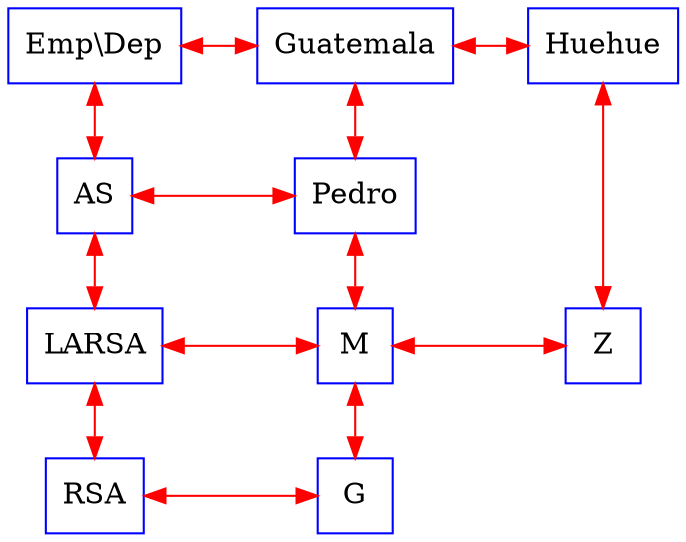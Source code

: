 digraph G {
rankdir = TB;
node [shape=rectangle, color=blue, height=0.5, width=0.5];
edge [color= red];
graph[ nodesep = 0.5];
nodeXY [label="Emp\\Dep"];
nodeXGuatemala [label="Guatemala"];
nodeXHuehue [label="Huehue"];

nodeYAS [label="AS"];
nodeYLARSA [label="LARSA"];
nodeYRSA [label="RSA"];

nodevGuatemalaAS [label="Pedro"];
nodevGuatemalaLARSA [label="M"];
nodevHuehueLARSA [label="Z"];
nodevGuatemalaRSA [label="G"];

nodeXY -> nodeXGuatemala [dir=both];
nodeXGuatemala -> nodeXHuehue [dir=both];

nodeXY -> nodeYAS [dir=both];
nodeYAS -> nodeYLARSA [dir=both];
nodeYLARSA -> nodeYRSA [dir=both];

nodeXGuatemala -> nodevGuatemalaAS [dir=both];
nodevGuatemalaAS -> nodevGuatemalaLARSA [dir=both];
nodevGuatemalaLARSA -> nodevGuatemalaRSA [dir=both];
nodeXHuehue -> nodevHuehueLARSA [dir=both];
nodeYAS -> nodevGuatemalaAS [constraint=false, dir=both];
nodeYLARSA -> nodevGuatemalaLARSA [constraint=false, dir=both];
nodevGuatemalaLARSA -> nodevHuehueLARSA [constraint=false, dir=both];
nodeYRSA -> nodevGuatemalaRSA [constraint=false, dir=both];

{rank=same; nodeXY; nodeXGuatemala; nodeXHuehue; }
{rank=same; nodeYAS; nodevGuatemalaAS; }
{rank=same; nodeYLARSA; nodevGuatemalaLARSA; nodevHuehueLARSA; }
{rank=same; nodeYRSA; nodevGuatemalaRSA; }
}

